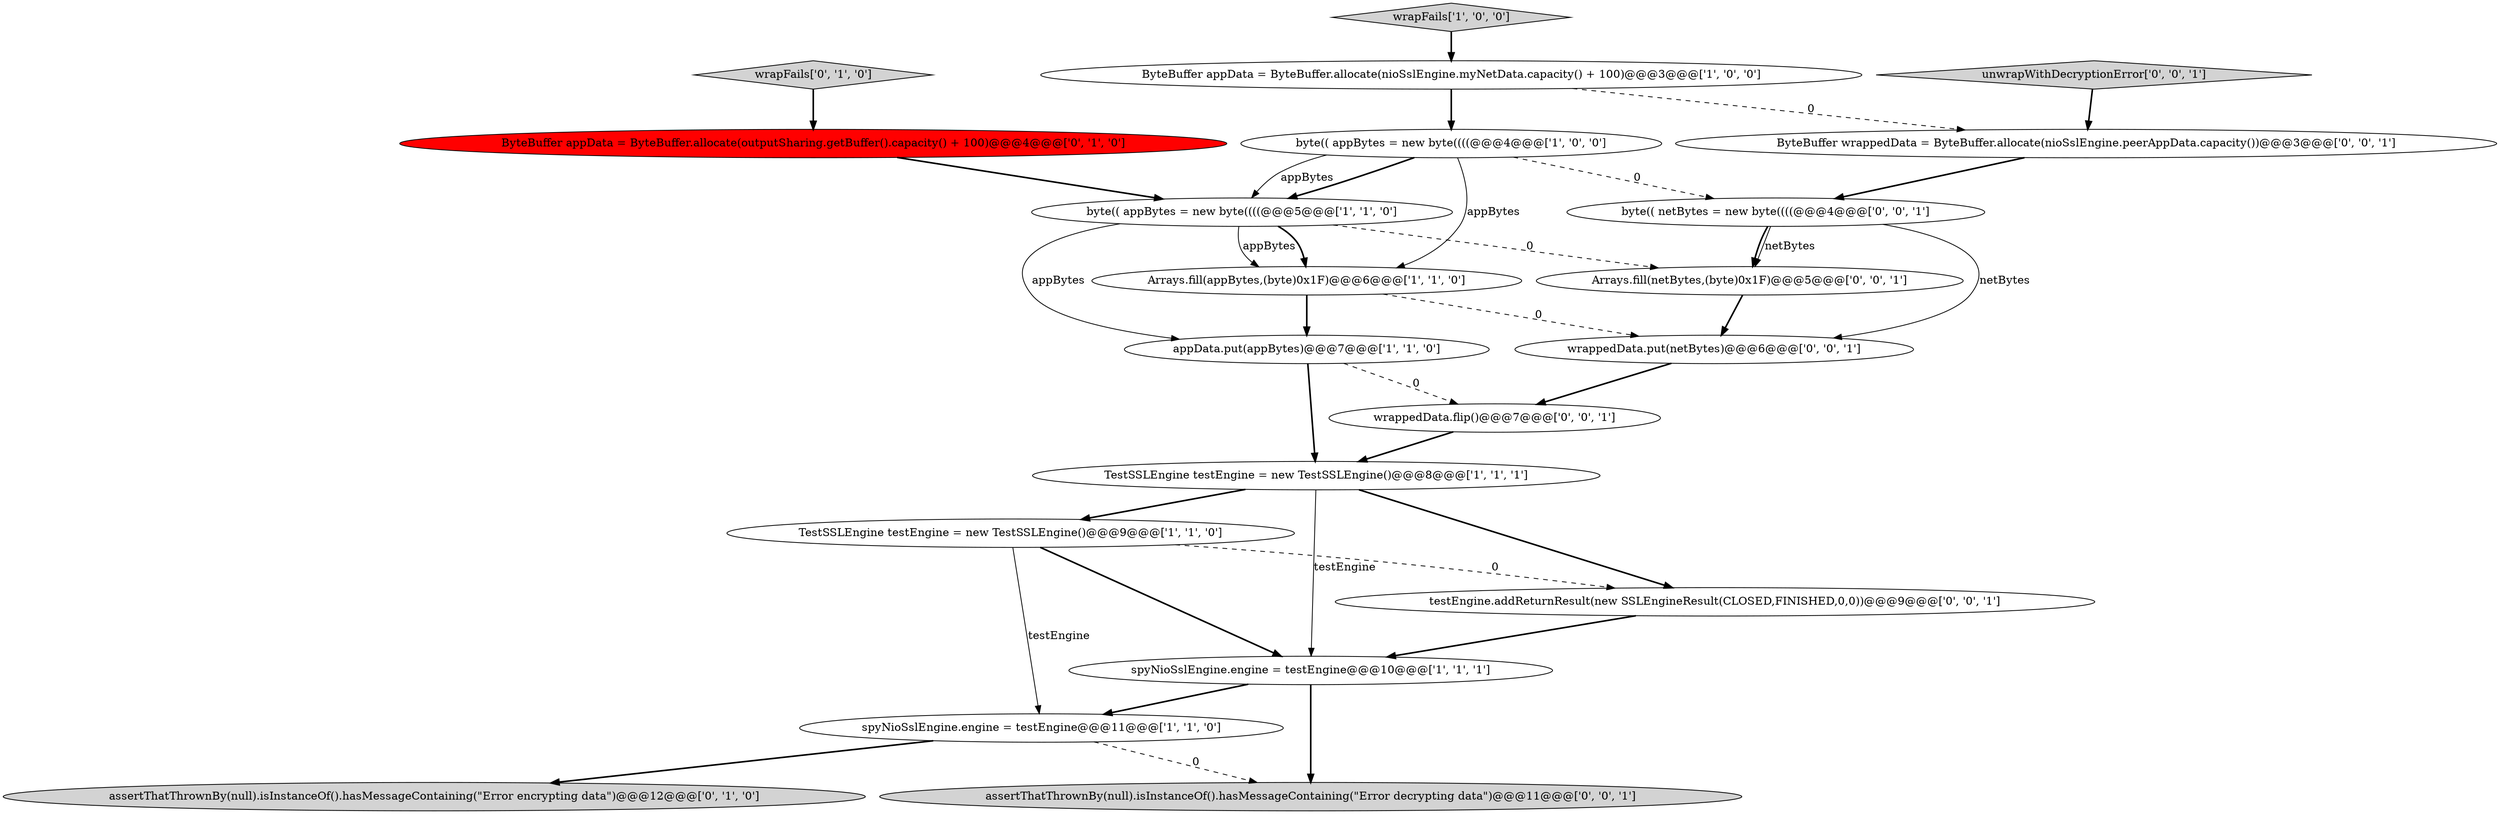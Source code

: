 digraph {
2 [style = filled, label = "TestSSLEngine testEngine = new TestSSLEngine()@@@8@@@['1', '1', '1']", fillcolor = white, shape = ellipse image = "AAA0AAABBB1BBB"];
6 [style = filled, label = "appData.put(appBytes)@@@7@@@['1', '1', '0']", fillcolor = white, shape = ellipse image = "AAA0AAABBB1BBB"];
11 [style = filled, label = "wrapFails['0', '1', '0']", fillcolor = lightgray, shape = diamond image = "AAA0AAABBB2BBB"];
13 [style = filled, label = "assertThatThrownBy(null).isInstanceOf().hasMessageContaining(\"Error decrypting data\")@@@11@@@['0', '0', '1']", fillcolor = lightgray, shape = ellipse image = "AAA0AAABBB3BBB"];
8 [style = filled, label = "wrapFails['1', '0', '0']", fillcolor = lightgray, shape = diamond image = "AAA0AAABBB1BBB"];
17 [style = filled, label = "wrappedData.flip()@@@7@@@['0', '0', '1']", fillcolor = white, shape = ellipse image = "AAA0AAABBB3BBB"];
16 [style = filled, label = "Arrays.fill(netBytes,(byte)0x1F)@@@5@@@['0', '0', '1']", fillcolor = white, shape = ellipse image = "AAA0AAABBB3BBB"];
0 [style = filled, label = "ByteBuffer appData = ByteBuffer.allocate(nioSslEngine.myNetData.capacity() + 100)@@@3@@@['1', '0', '0']", fillcolor = white, shape = ellipse image = "AAA0AAABBB1BBB"];
14 [style = filled, label = "byte(( netBytes = new byte((((@@@4@@@['0', '0', '1']", fillcolor = white, shape = ellipse image = "AAA0AAABBB3BBB"];
4 [style = filled, label = "TestSSLEngine testEngine = new TestSSLEngine()@@@9@@@['1', '1', '0']", fillcolor = white, shape = ellipse image = "AAA0AAABBB1BBB"];
9 [style = filled, label = "byte(( appBytes = new byte((((@@@5@@@['1', '1', '0']", fillcolor = white, shape = ellipse image = "AAA0AAABBB1BBB"];
7 [style = filled, label = "spyNioSslEngine.engine = testEngine@@@10@@@['1', '1', '1']", fillcolor = white, shape = ellipse image = "AAA0AAABBB1BBB"];
15 [style = filled, label = "ByteBuffer wrappedData = ByteBuffer.allocate(nioSslEngine.peerAppData.capacity())@@@3@@@['0', '0', '1']", fillcolor = white, shape = ellipse image = "AAA0AAABBB3BBB"];
20 [style = filled, label = "unwrapWithDecryptionError['0', '0', '1']", fillcolor = lightgray, shape = diamond image = "AAA0AAABBB3BBB"];
3 [style = filled, label = "Arrays.fill(appBytes,(byte)0x1F)@@@6@@@['1', '1', '0']", fillcolor = white, shape = ellipse image = "AAA0AAABBB1BBB"];
5 [style = filled, label = "byte(( appBytes = new byte((((@@@4@@@['1', '0', '0']", fillcolor = white, shape = ellipse image = "AAA0AAABBB1BBB"];
10 [style = filled, label = "ByteBuffer appData = ByteBuffer.allocate(outputSharing.getBuffer().capacity() + 100)@@@4@@@['0', '1', '0']", fillcolor = red, shape = ellipse image = "AAA1AAABBB2BBB"];
18 [style = filled, label = "testEngine.addReturnResult(new SSLEngineResult(CLOSED,FINISHED,0,0))@@@9@@@['0', '0', '1']", fillcolor = white, shape = ellipse image = "AAA0AAABBB3BBB"];
19 [style = filled, label = "wrappedData.put(netBytes)@@@6@@@['0', '0', '1']", fillcolor = white, shape = ellipse image = "AAA0AAABBB3BBB"];
1 [style = filled, label = "spyNioSslEngine.engine = testEngine@@@11@@@['1', '1', '0']", fillcolor = white, shape = ellipse image = "AAA0AAABBB1BBB"];
12 [style = filled, label = "assertThatThrownBy(null).isInstanceOf().hasMessageContaining(\"Error encrypting data\")@@@12@@@['0', '1', '0']", fillcolor = lightgray, shape = ellipse image = "AAA0AAABBB2BBB"];
7->13 [style = bold, label=""];
14->16 [style = bold, label=""];
4->18 [style = dashed, label="0"];
9->16 [style = dashed, label="0"];
5->14 [style = dashed, label="0"];
7->1 [style = bold, label=""];
5->9 [style = bold, label=""];
15->14 [style = bold, label=""];
9->3 [style = solid, label="appBytes"];
5->9 [style = solid, label="appBytes"];
0->15 [style = dashed, label="0"];
3->6 [style = bold, label=""];
2->18 [style = bold, label=""];
6->17 [style = dashed, label="0"];
19->17 [style = bold, label=""];
9->6 [style = solid, label="appBytes"];
16->19 [style = bold, label=""];
2->4 [style = bold, label=""];
4->7 [style = bold, label=""];
3->19 [style = dashed, label="0"];
6->2 [style = bold, label=""];
1->13 [style = dashed, label="0"];
8->0 [style = bold, label=""];
14->19 [style = solid, label="netBytes"];
17->2 [style = bold, label=""];
11->10 [style = bold, label=""];
4->1 [style = solid, label="testEngine"];
5->3 [style = solid, label="appBytes"];
1->12 [style = bold, label=""];
9->3 [style = bold, label=""];
10->9 [style = bold, label=""];
14->16 [style = solid, label="netBytes"];
18->7 [style = bold, label=""];
2->7 [style = solid, label="testEngine"];
20->15 [style = bold, label=""];
0->5 [style = bold, label=""];
}
